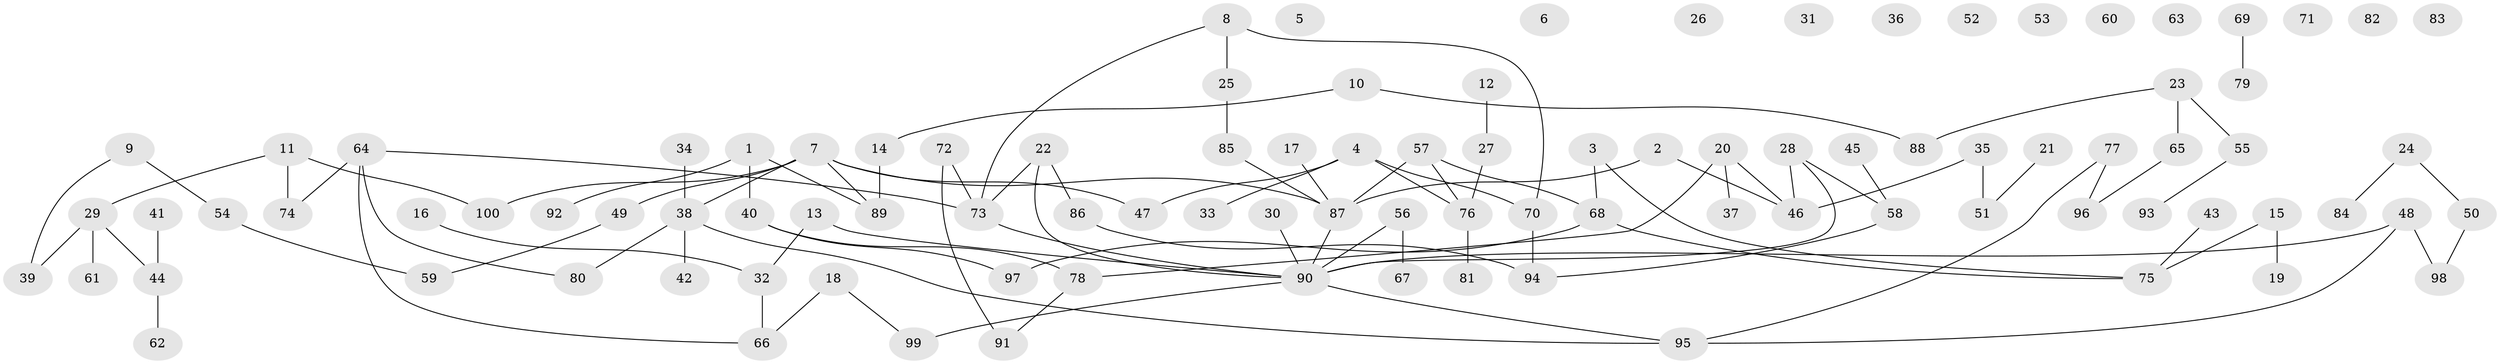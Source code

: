// Generated by graph-tools (version 1.1) at 2025/40/03/09/25 04:40:35]
// undirected, 100 vertices, 105 edges
graph export_dot {
graph [start="1"]
  node [color=gray90,style=filled];
  1;
  2;
  3;
  4;
  5;
  6;
  7;
  8;
  9;
  10;
  11;
  12;
  13;
  14;
  15;
  16;
  17;
  18;
  19;
  20;
  21;
  22;
  23;
  24;
  25;
  26;
  27;
  28;
  29;
  30;
  31;
  32;
  33;
  34;
  35;
  36;
  37;
  38;
  39;
  40;
  41;
  42;
  43;
  44;
  45;
  46;
  47;
  48;
  49;
  50;
  51;
  52;
  53;
  54;
  55;
  56;
  57;
  58;
  59;
  60;
  61;
  62;
  63;
  64;
  65;
  66;
  67;
  68;
  69;
  70;
  71;
  72;
  73;
  74;
  75;
  76;
  77;
  78;
  79;
  80;
  81;
  82;
  83;
  84;
  85;
  86;
  87;
  88;
  89;
  90;
  91;
  92;
  93;
  94;
  95;
  96;
  97;
  98;
  99;
  100;
  1 -- 40;
  1 -- 89;
  1 -- 92;
  2 -- 46;
  2 -- 87;
  3 -- 68;
  3 -- 75;
  4 -- 33;
  4 -- 47;
  4 -- 70;
  4 -- 76;
  7 -- 38;
  7 -- 47;
  7 -- 49;
  7 -- 87;
  7 -- 89;
  7 -- 100;
  8 -- 25;
  8 -- 70;
  8 -- 73;
  9 -- 39;
  9 -- 54;
  10 -- 14;
  10 -- 88;
  11 -- 29;
  11 -- 74;
  11 -- 100;
  12 -- 27;
  13 -- 32;
  13 -- 90;
  14 -- 89;
  15 -- 19;
  15 -- 75;
  16 -- 32;
  17 -- 87;
  18 -- 66;
  18 -- 99;
  20 -- 37;
  20 -- 46;
  20 -- 78;
  21 -- 51;
  22 -- 73;
  22 -- 86;
  22 -- 90;
  23 -- 55;
  23 -- 65;
  23 -- 88;
  24 -- 50;
  24 -- 84;
  25 -- 85;
  27 -- 76;
  28 -- 46;
  28 -- 58;
  28 -- 90;
  29 -- 39;
  29 -- 44;
  29 -- 61;
  30 -- 90;
  32 -- 66;
  34 -- 38;
  35 -- 46;
  35 -- 51;
  38 -- 42;
  38 -- 80;
  38 -- 95;
  40 -- 78;
  40 -- 97;
  41 -- 44;
  43 -- 75;
  44 -- 62;
  45 -- 58;
  48 -- 90;
  48 -- 95;
  48 -- 98;
  49 -- 59;
  50 -- 98;
  54 -- 59;
  55 -- 93;
  56 -- 67;
  56 -- 90;
  57 -- 68;
  57 -- 76;
  57 -- 87;
  58 -- 94;
  64 -- 66;
  64 -- 73;
  64 -- 74;
  64 -- 80;
  65 -- 96;
  68 -- 75;
  68 -- 97;
  69 -- 79;
  70 -- 94;
  72 -- 73;
  72 -- 91;
  73 -- 90;
  76 -- 81;
  77 -- 95;
  77 -- 96;
  78 -- 91;
  85 -- 87;
  86 -- 94;
  87 -- 90;
  90 -- 95;
  90 -- 99;
}
